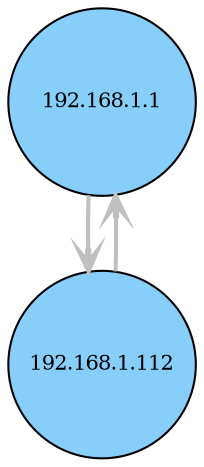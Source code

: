 digraph g{
graph [bgcolor=white, overlap=scale]
node [fixedsize=true, shape=circle, fillcolor=gray, width=0.5, height=0.5, fontsize=10, style=filled, labelfloat=true]
edge [len=10,splines=line,color=white,arrowhead=vee]
	"192.168.1.1" [width=1.25,height=1.25,fillcolor=lightskyblue,fontcolor=black,fontsize=10.0]
	"192.168.1.112" [width=1.25,height=1.25,fillcolor=lightskyblue,fontcolor=black,fontsize=10.0]
	"192.168.1.1"->"192.168.1.112"[color=gray, style=bold];
	"192.168.1.112"->"192.168.1.1"[color=gray, style=bold];
}